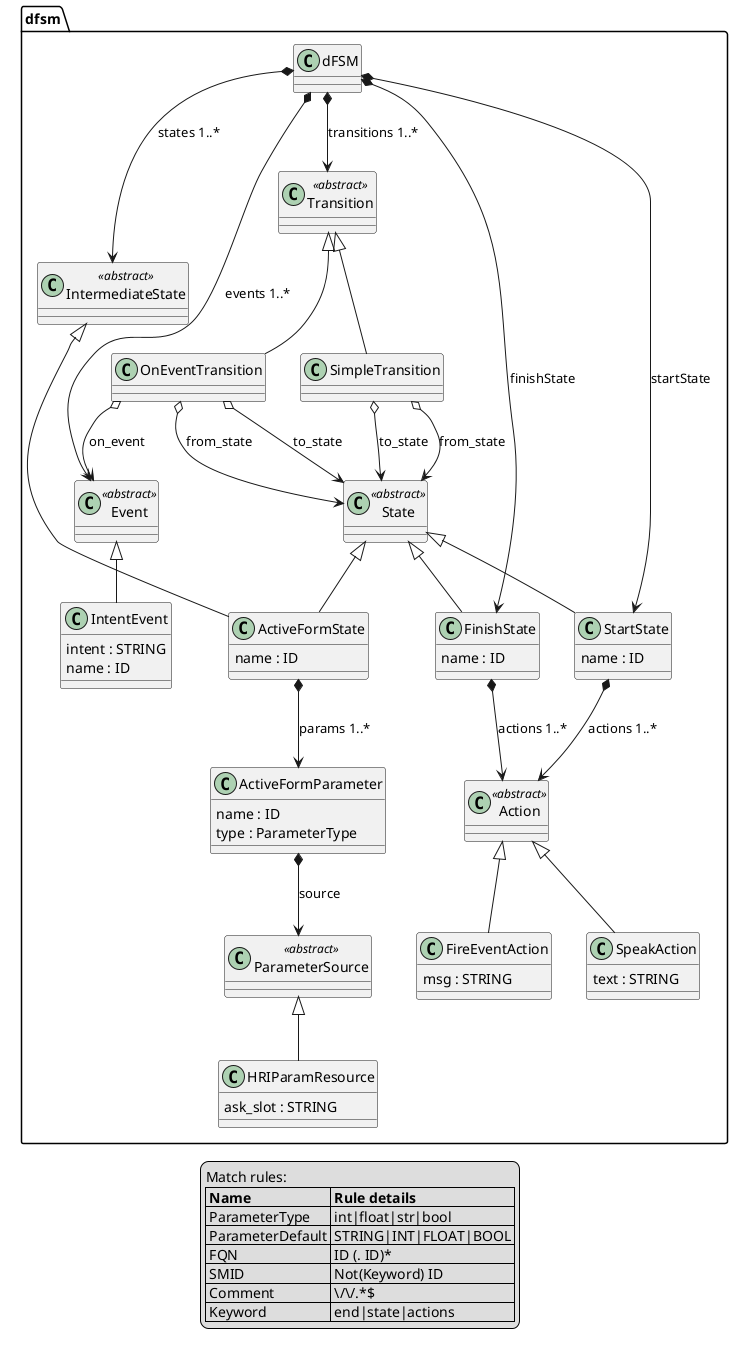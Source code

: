 @startuml
set namespaceSeparator .


class dfsm.dFSM  {
}


class dfsm.State <<abstract>> {
}


class dfsm.IntermediateState <<abstract>> {
}


class dfsm.StartState  {
  name : ID
}


class dfsm.FinishState  {
  name : ID
}


class dfsm.ActiveFormState  {
  name : ID
}


class dfsm.Event <<abstract>> {
}


class dfsm.IntentEvent  {
  intent : STRING
  name : ID
}


class dfsm.ActiveFormParameter  {
  name : ID
  type : ParameterType
}


class dfsm.ParameterSource <<abstract>> {
}


class dfsm.HRIParamResource  {
  ask_slot : STRING
}


class dfsm.Action <<abstract>> {
}


class dfsm.SpeakAction  {
  text : STRING
}


class dfsm.FireEventAction  {
  msg : STRING
}


class dfsm.Transition <<abstract>> {
}


class dfsm.SimpleTransition  {
}


class dfsm.OnEventTransition  {
}


dfsm.dFSM *--> dfsm.Event: events 1..*
dfsm.dFSM *--> dfsm.StartState: startState
dfsm.dFSM *--> dfsm.FinishState: finishState
dfsm.dFSM *--> dfsm.IntermediateState: states 1..*
dfsm.dFSM *--> dfsm.Transition: transitions 1..*
dfsm.State <|-- dfsm.StartState
dfsm.State <|-- dfsm.FinishState
dfsm.State <|-- dfsm.ActiveFormState
dfsm.IntermediateState <|-- dfsm.ActiveFormState
dfsm.StartState *--> dfsm.Action: actions 1..*
dfsm.FinishState *--> dfsm.Action: actions 1..*
dfsm.ActiveFormState *--> dfsm.ActiveFormParameter: params 1..*
dfsm.Event <|-- dfsm.IntentEvent
dfsm.ActiveFormParameter *--> dfsm.ParameterSource: source
dfsm.ParameterSource <|-- dfsm.HRIParamResource
dfsm.Action <|-- dfsm.SpeakAction
dfsm.Action <|-- dfsm.FireEventAction
dfsm.Transition <|-- dfsm.OnEventTransition
dfsm.Transition <|-- dfsm.SimpleTransition
dfsm.SimpleTransition o--> dfsm.State: from_state
dfsm.SimpleTransition o--> dfsm.State: to_state
dfsm.OnEventTransition o--> dfsm.State: from_state
dfsm.OnEventTransition o--> dfsm.State: to_state
dfsm.OnEventTransition o--> dfsm.Event: on_event

legend
  Match rules:
  |= Name  |= Rule details |
  | ParameterType | int\|float\|str\|bool |
  | ParameterDefault | STRING\|INT\|FLOAT\|BOOL |
  | FQN | ID (. ID)* |
  | SMID | Not(Keyword) ID |
  | Comment | \\/\\/.*$ |
  | Keyword | end\|state\|actions |
end legend

@enduml
